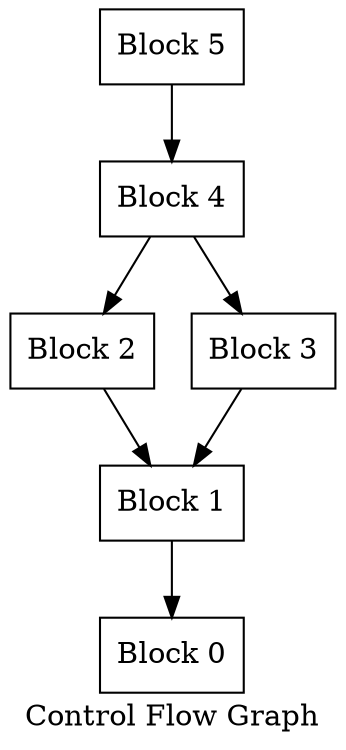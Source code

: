 digraph "Control Flow Graph" {
    label="Control Flow Graph"

    Node0x0 [shape=record,label="{Block 0}"];
    Node0x1 [shape=record,label="{Block 1}"];
    Node0x1 -> Node0x0
    Node0x2 [shape=record,label="{Block 2}"];
    Node0x2 -> Node0x1
    Node0x3 [shape=record,label="{Block 3}"];
    Node0x3 -> Node0x1
    Node0x4 [shape=record,label="{Block 4}"];
    Node0x4 -> Node0x3
    Node0x4 -> Node0x2
    Node0x5 [shape=record,label="{Block 5}"];
    Node0x5 -> Node0x4
}
